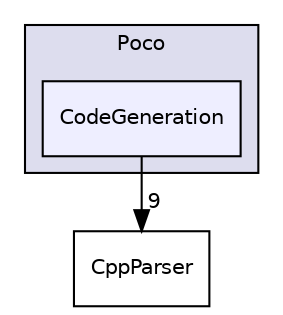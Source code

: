 digraph "AppFrameWork/include/Poco/CodeGeneration" {
  compound=true
  node [ fontsize="10", fontname="Helvetica"];
  edge [ labelfontsize="10", labelfontname="Helvetica"];
  subgraph clusterdir_59c12342eddca02fbd00a40f57d0211b {
    graph [ bgcolor="#ddddee", pencolor="black", label="Poco" fontname="Helvetica", fontsize="10", URL="dir_59c12342eddca02fbd00a40f57d0211b.html"]
  dir_09b93b4d4b085079a1e54976ee6a1115 [shape=box, label="CodeGeneration", style="filled", fillcolor="#eeeeff", pencolor="black", URL="dir_09b93b4d4b085079a1e54976ee6a1115.html"];
  }
  dir_c3c73a5baa034cd6abb17448b1cfd12d [shape=box label="CppParser" URL="dir_c3c73a5baa034cd6abb17448b1cfd12d.html"];
  dir_09b93b4d4b085079a1e54976ee6a1115->dir_c3c73a5baa034cd6abb17448b1cfd12d [headlabel="9", labeldistance=1.5 headhref="dir_000029_000030.html"];
}
